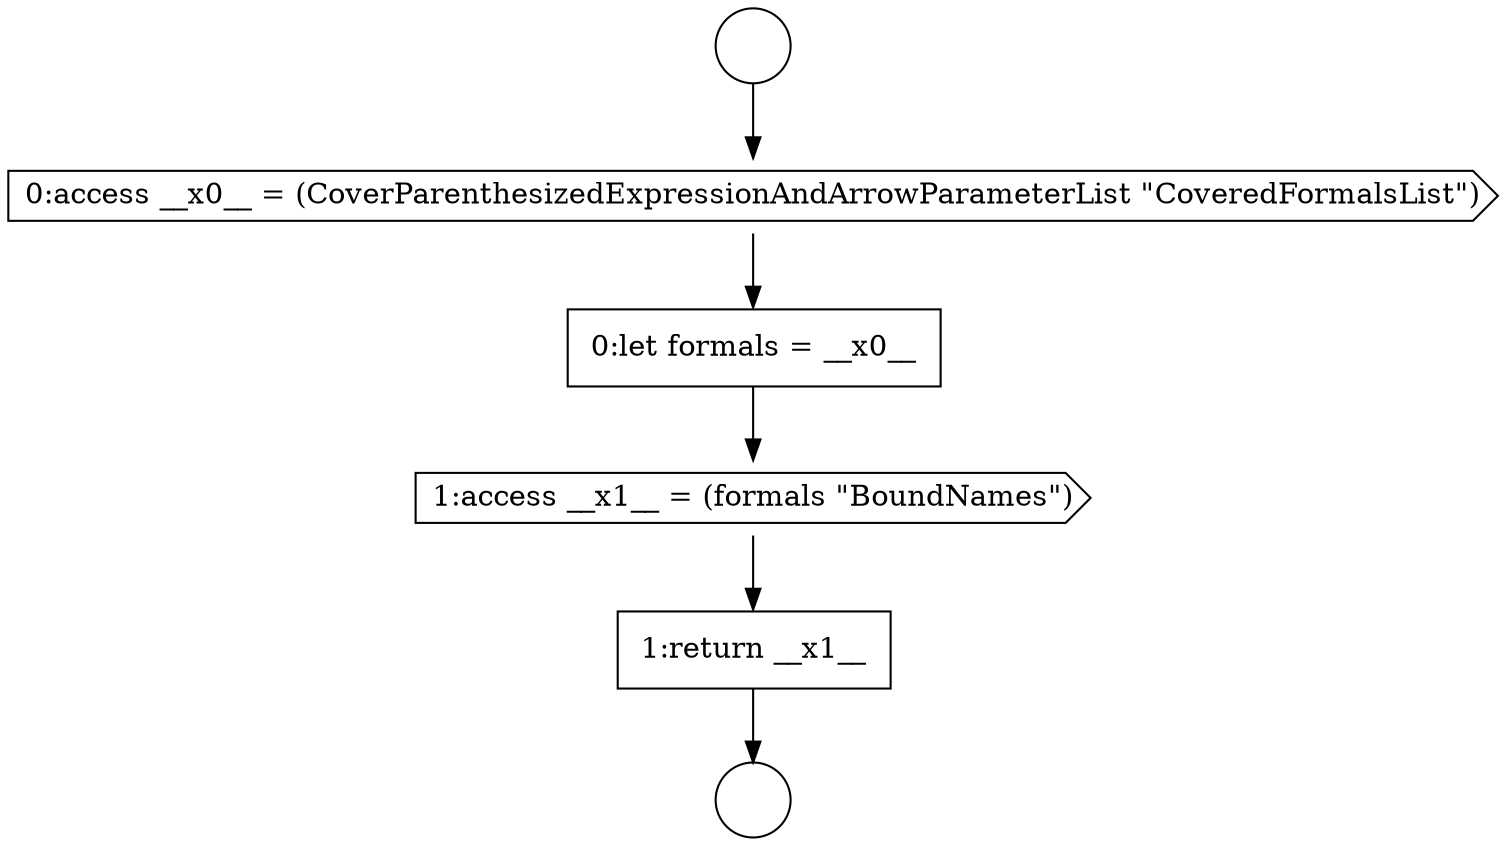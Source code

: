 digraph {
  node7867 [shape=cds, label=<<font color="black">0:access __x0__ = (CoverParenthesizedExpressionAndArrowParameterList &quot;CoveredFormalsList&quot;)</font>> color="black" fillcolor="white" style=filled]
  node7870 [shape=none, margin=0, label=<<font color="black">
    <table border="0" cellborder="1" cellspacing="0" cellpadding="10">
      <tr><td align="left">1:return __x1__</td></tr>
    </table>
  </font>> color="black" fillcolor="white" style=filled]
  node7866 [shape=circle label=" " color="black" fillcolor="white" style=filled]
  node7865 [shape=circle label=" " color="black" fillcolor="white" style=filled]
  node7869 [shape=cds, label=<<font color="black">1:access __x1__ = (formals &quot;BoundNames&quot;)</font>> color="black" fillcolor="white" style=filled]
  node7868 [shape=none, margin=0, label=<<font color="black">
    <table border="0" cellborder="1" cellspacing="0" cellpadding="10">
      <tr><td align="left">0:let formals = __x0__</td></tr>
    </table>
  </font>> color="black" fillcolor="white" style=filled]
  node7867 -> node7868 [ color="black"]
  node7868 -> node7869 [ color="black"]
  node7869 -> node7870 [ color="black"]
  node7865 -> node7867 [ color="black"]
  node7870 -> node7866 [ color="black"]
}
